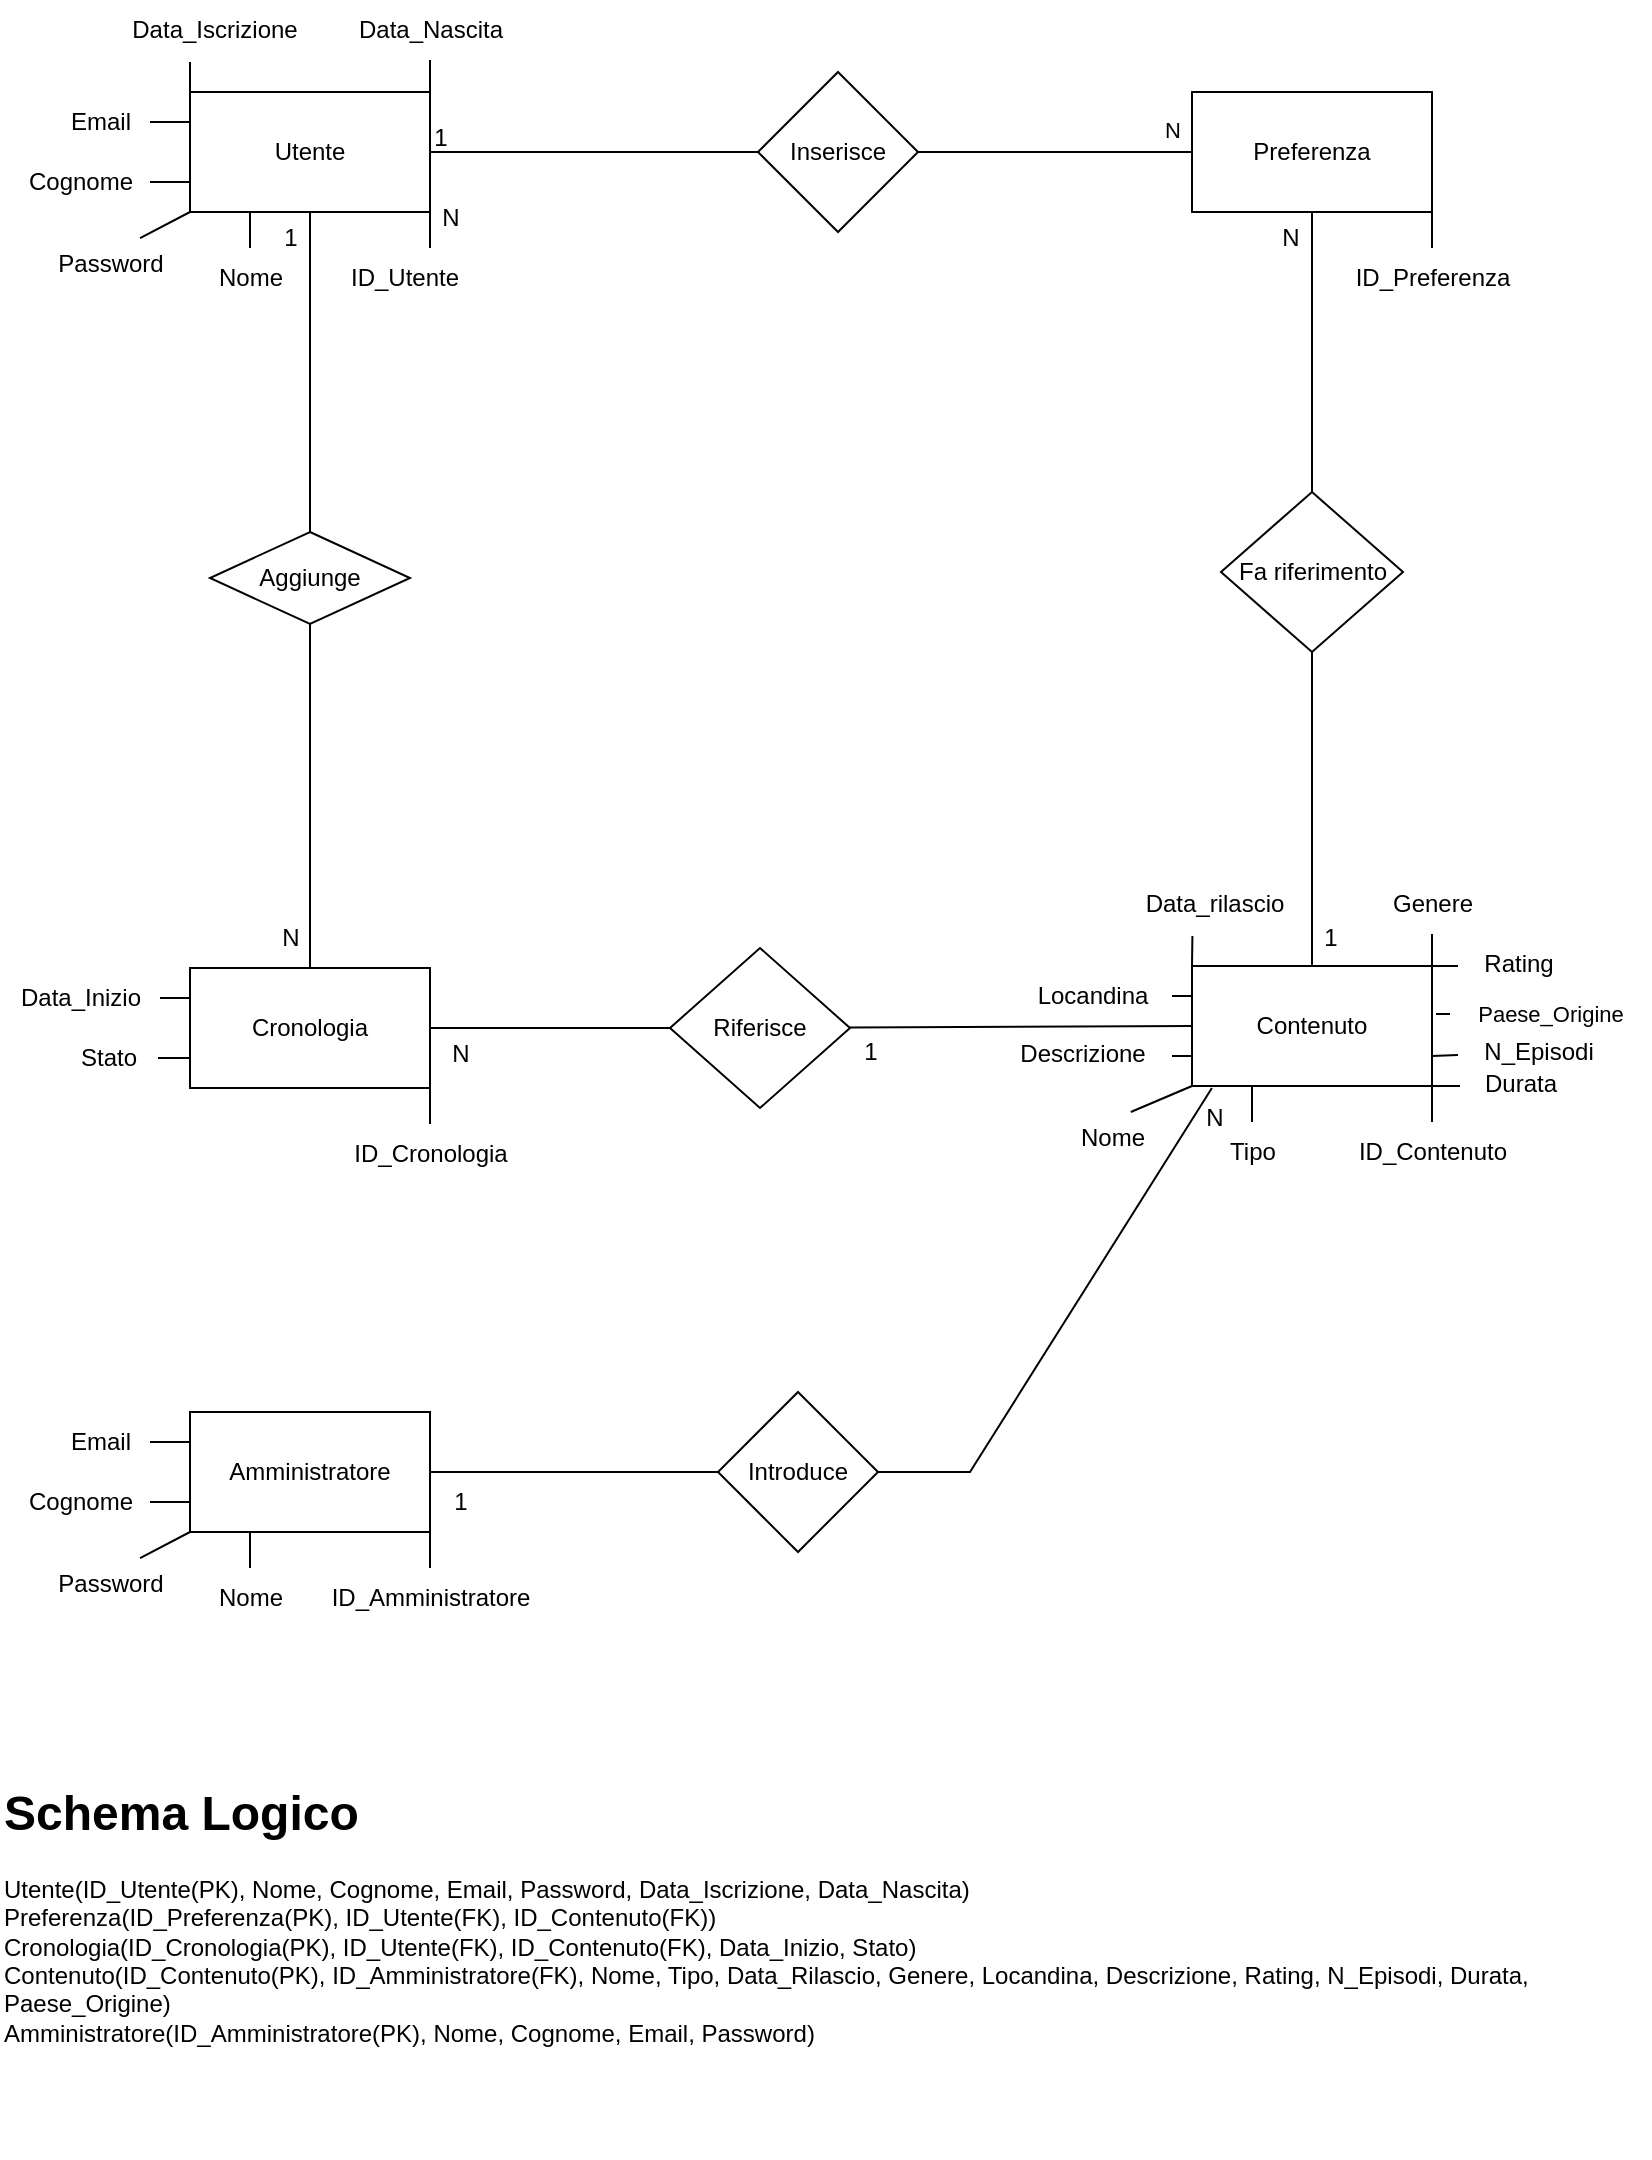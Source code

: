 <mxfile version="25.0.1">
  <diagram name="Pagina-1" id="YwjGSr0FWHyBBaABWbj7">
    <mxGraphModel dx="1050" dy="530" grid="1" gridSize="10" guides="1" tooltips="1" connect="1" arrows="1" fold="1" page="1" pageScale="1" pageWidth="827" pageHeight="1169" math="0" shadow="0">
      <root>
        <mxCell id="0" />
        <mxCell id="1" parent="0" />
        <mxCell id="e4waLGMk03CbxaB5QYb_-1" value="Utente" style="rounded=0;whiteSpace=wrap;html=1;" parent="1" vertex="1">
          <mxGeometry x="110" y="90" width="120" height="60" as="geometry" />
        </mxCell>
        <mxCell id="e4waLGMk03CbxaB5QYb_-2" value="" style="endArrow=none;html=1;rounded=0;exitX=1;exitY=1;exitDx=0;exitDy=0;" parent="1" source="e4waLGMk03CbxaB5QYb_-1" target="e4waLGMk03CbxaB5QYb_-3" edge="1">
          <mxGeometry width="50" height="50" relative="1" as="geometry">
            <mxPoint x="110" y="80" as="sourcePoint" />
            <mxPoint x="230" y="170" as="targetPoint" />
          </mxGeometry>
        </mxCell>
        <mxCell id="e4waLGMk03CbxaB5QYb_-3" value="ID_Utente&lt;span style=&quot;white-space: pre;&quot;&gt;&#x9;&lt;/span&gt;" style="text;html=1;align=center;verticalAlign=middle;resizable=0;points=[];autosize=1;strokeColor=none;fillColor=none;" parent="1" vertex="1">
          <mxGeometry x="180" y="168" width="100" height="30" as="geometry" />
        </mxCell>
        <mxCell id="e4waLGMk03CbxaB5QYb_-4" value="" style="endArrow=none;html=1;rounded=0;entryX=0.25;entryY=1;entryDx=0;entryDy=0;" parent="1" source="e4waLGMk03CbxaB5QYb_-6" target="e4waLGMk03CbxaB5QYb_-1" edge="1">
          <mxGeometry width="50" height="50" relative="1" as="geometry">
            <mxPoint x="140" y="170" as="sourcePoint" />
            <mxPoint x="170" y="190" as="targetPoint" />
          </mxGeometry>
        </mxCell>
        <mxCell id="e4waLGMk03CbxaB5QYb_-6" value="Nome" style="text;html=1;align=center;verticalAlign=middle;resizable=0;points=[];autosize=1;strokeColor=none;fillColor=none;" parent="1" vertex="1">
          <mxGeometry x="115" y="168" width="50" height="30" as="geometry" />
        </mxCell>
        <mxCell id="e4waLGMk03CbxaB5QYb_-7" value="" style="endArrow=none;html=1;rounded=0;entryX=0;entryY=0.75;entryDx=0;entryDy=0;" parent="1" source="e4waLGMk03CbxaB5QYb_-8" target="e4waLGMk03CbxaB5QYb_-1" edge="1">
          <mxGeometry width="50" height="50" relative="1" as="geometry">
            <mxPoint x="90" y="135" as="sourcePoint" />
            <mxPoint x="80" y="130" as="targetPoint" />
          </mxGeometry>
        </mxCell>
        <mxCell id="e4waLGMk03CbxaB5QYb_-8" value="Cognome" style="text;html=1;align=center;verticalAlign=middle;resizable=0;points=[];autosize=1;strokeColor=none;fillColor=none;" parent="1" vertex="1">
          <mxGeometry x="20" y="120" width="70" height="30" as="geometry" />
        </mxCell>
        <mxCell id="e4waLGMk03CbxaB5QYb_-9" value="" style="endArrow=none;html=1;rounded=0;entryX=0;entryY=0;entryDx=0;entryDy=0;exitX=0.38;exitY=1.033;exitDx=0;exitDy=0;exitPerimeter=0;" parent="1" source="e4waLGMk03CbxaB5QYb_-10" target="e4waLGMk03CbxaB5QYb_-1" edge="1">
          <mxGeometry width="50" height="50" relative="1" as="geometry">
            <mxPoint x="90" y="105" as="sourcePoint" />
            <mxPoint x="50" y="210" as="targetPoint" />
          </mxGeometry>
        </mxCell>
        <mxCell id="e4waLGMk03CbxaB5QYb_-10" value="Data_Iscrizione" style="text;html=1;align=center;verticalAlign=middle;resizable=0;points=[];autosize=1;strokeColor=none;fillColor=none;" parent="1" vertex="1">
          <mxGeometry x="72" y="44" width="100" height="30" as="geometry" />
        </mxCell>
        <mxCell id="e4waLGMk03CbxaB5QYb_-11" value="" style="endArrow=none;html=1;rounded=0;exitX=1;exitY=0;exitDx=0;exitDy=0;" parent="1" target="e4waLGMk03CbxaB5QYb_-12" edge="1">
          <mxGeometry width="50" height="50" relative="1" as="geometry">
            <mxPoint x="230" y="92" as="sourcePoint" />
            <mxPoint x="230" y="70" as="targetPoint" />
          </mxGeometry>
        </mxCell>
        <mxCell id="e4waLGMk03CbxaB5QYb_-12" value="Data_Nascita" style="text;html=1;align=center;verticalAlign=middle;resizable=0;points=[];autosize=1;strokeColor=none;fillColor=none;" parent="1" vertex="1">
          <mxGeometry x="185" y="44" width="90" height="30" as="geometry" />
        </mxCell>
        <mxCell id="e4waLGMk03CbxaB5QYb_-13" value="" style="endArrow=none;html=1;rounded=0;entryX=0;entryY=0.25;entryDx=0;entryDy=0;" parent="1" source="e4waLGMk03CbxaB5QYb_-14" target="e4waLGMk03CbxaB5QYb_-1" edge="1">
          <mxGeometry width="50" height="50" relative="1" as="geometry">
            <mxPoint x="90" y="105" as="sourcePoint" />
            <mxPoint x="90" y="160" as="targetPoint" />
          </mxGeometry>
        </mxCell>
        <mxCell id="e4waLGMk03CbxaB5QYb_-14" value="&lt;div&gt;Email&lt;/div&gt;" style="text;html=1;align=center;verticalAlign=middle;resizable=0;points=[];autosize=1;strokeColor=none;fillColor=none;" parent="1" vertex="1">
          <mxGeometry x="40" y="90" width="50" height="30" as="geometry" />
        </mxCell>
        <mxCell id="e4waLGMk03CbxaB5QYb_-15" value="" style="endArrow=none;html=1;rounded=0;entryX=0;entryY=1;entryDx=0;entryDy=0;exitX=0.688;exitY=0.067;exitDx=0;exitDy=0;exitPerimeter=0;" parent="1" source="e4waLGMk03CbxaB5QYb_-17" target="e4waLGMk03CbxaB5QYb_-1" edge="1">
          <mxGeometry width="50" height="50" relative="1" as="geometry">
            <mxPoint x="100" y="160" as="sourcePoint" />
            <mxPoint x="110" y="140" as="targetPoint" />
          </mxGeometry>
        </mxCell>
        <mxCell id="e4waLGMk03CbxaB5QYb_-17" value="Password" style="text;html=1;align=center;verticalAlign=middle;resizable=0;points=[];autosize=1;strokeColor=none;fillColor=none;" parent="1" vertex="1">
          <mxGeometry x="30" y="161" width="80" height="30" as="geometry" />
        </mxCell>
        <mxCell id="e4waLGMk03CbxaB5QYb_-18" value="Amministratore" style="rounded=0;whiteSpace=wrap;html=1;" parent="1" vertex="1">
          <mxGeometry x="110" y="750" width="120" height="60" as="geometry" />
        </mxCell>
        <mxCell id="e4waLGMk03CbxaB5QYb_-19" value="" style="endArrow=none;html=1;rounded=0;exitX=1;exitY=1;exitDx=0;exitDy=0;" parent="1" source="e4waLGMk03CbxaB5QYb_-18" target="e4waLGMk03CbxaB5QYb_-20" edge="1">
          <mxGeometry width="50" height="50" relative="1" as="geometry">
            <mxPoint x="110" y="740" as="sourcePoint" />
            <mxPoint x="230" y="830" as="targetPoint" />
          </mxGeometry>
        </mxCell>
        <mxCell id="e4waLGMk03CbxaB5QYb_-20" value="ID_Amministratore" style="text;html=1;align=center;verticalAlign=middle;resizable=0;points=[];autosize=1;strokeColor=none;fillColor=none;" parent="1" vertex="1">
          <mxGeometry x="170" y="828" width="120" height="30" as="geometry" />
        </mxCell>
        <mxCell id="e4waLGMk03CbxaB5QYb_-21" value="" style="endArrow=none;html=1;rounded=0;entryX=0.25;entryY=1;entryDx=0;entryDy=0;" parent="1" source="e4waLGMk03CbxaB5QYb_-22" target="e4waLGMk03CbxaB5QYb_-18" edge="1">
          <mxGeometry width="50" height="50" relative="1" as="geometry">
            <mxPoint x="140" y="830" as="sourcePoint" />
            <mxPoint x="170" y="850" as="targetPoint" />
          </mxGeometry>
        </mxCell>
        <mxCell id="e4waLGMk03CbxaB5QYb_-22" value="Nome" style="text;html=1;align=center;verticalAlign=middle;resizable=0;points=[];autosize=1;strokeColor=none;fillColor=none;" parent="1" vertex="1">
          <mxGeometry x="115" y="828" width="50" height="30" as="geometry" />
        </mxCell>
        <mxCell id="e4waLGMk03CbxaB5QYb_-23" value="" style="endArrow=none;html=1;rounded=0;entryX=0;entryY=0.75;entryDx=0;entryDy=0;" parent="1" source="e4waLGMk03CbxaB5QYb_-24" target="e4waLGMk03CbxaB5QYb_-18" edge="1">
          <mxGeometry width="50" height="50" relative="1" as="geometry">
            <mxPoint x="90" y="795" as="sourcePoint" />
            <mxPoint x="80" y="790" as="targetPoint" />
          </mxGeometry>
        </mxCell>
        <mxCell id="e4waLGMk03CbxaB5QYb_-24" value="Cognome" style="text;html=1;align=center;verticalAlign=middle;resizable=0;points=[];autosize=1;strokeColor=none;fillColor=none;" parent="1" vertex="1">
          <mxGeometry x="20" y="780" width="70" height="30" as="geometry" />
        </mxCell>
        <mxCell id="e4waLGMk03CbxaB5QYb_-29" value="" style="endArrow=none;html=1;rounded=0;entryX=0;entryY=0.25;entryDx=0;entryDy=0;" parent="1" source="e4waLGMk03CbxaB5QYb_-30" target="e4waLGMk03CbxaB5QYb_-18" edge="1">
          <mxGeometry width="50" height="50" relative="1" as="geometry">
            <mxPoint x="90" y="765" as="sourcePoint" />
            <mxPoint x="90" y="820" as="targetPoint" />
          </mxGeometry>
        </mxCell>
        <mxCell id="e4waLGMk03CbxaB5QYb_-30" value="&lt;div&gt;Email&lt;/div&gt;" style="text;html=1;align=center;verticalAlign=middle;resizable=0;points=[];autosize=1;strokeColor=none;fillColor=none;" parent="1" vertex="1">
          <mxGeometry x="40" y="750" width="50" height="30" as="geometry" />
        </mxCell>
        <mxCell id="e4waLGMk03CbxaB5QYb_-31" value="" style="endArrow=none;html=1;rounded=0;entryX=0;entryY=1;entryDx=0;entryDy=0;exitX=0.688;exitY=0.067;exitDx=0;exitDy=0;exitPerimeter=0;" parent="1" source="e4waLGMk03CbxaB5QYb_-32" target="e4waLGMk03CbxaB5QYb_-18" edge="1">
          <mxGeometry width="50" height="50" relative="1" as="geometry">
            <mxPoint x="100" y="820" as="sourcePoint" />
            <mxPoint x="110" y="800" as="targetPoint" />
          </mxGeometry>
        </mxCell>
        <mxCell id="e4waLGMk03CbxaB5QYb_-32" value="Password" style="text;html=1;align=center;verticalAlign=middle;resizable=0;points=[];autosize=1;strokeColor=none;fillColor=none;" parent="1" vertex="1">
          <mxGeometry x="30" y="821" width="80" height="30" as="geometry" />
        </mxCell>
        <mxCell id="e4waLGMk03CbxaB5QYb_-33" value="Contenuto" style="rounded=0;whiteSpace=wrap;html=1;" parent="1" vertex="1">
          <mxGeometry x="611" y="527" width="120" height="60" as="geometry" />
        </mxCell>
        <mxCell id="e4waLGMk03CbxaB5QYb_-34" value="" style="endArrow=none;html=1;rounded=0;exitX=1;exitY=1;exitDx=0;exitDy=0;" parent="1" source="e4waLGMk03CbxaB5QYb_-33" target="e4waLGMk03CbxaB5QYb_-35" edge="1">
          <mxGeometry width="50" height="50" relative="1" as="geometry">
            <mxPoint x="611" y="517" as="sourcePoint" />
            <mxPoint x="731" y="607" as="targetPoint" />
          </mxGeometry>
        </mxCell>
        <mxCell id="e4waLGMk03CbxaB5QYb_-35" value="ID_Contenuto" style="text;html=1;align=center;verticalAlign=middle;resizable=0;points=[];autosize=1;strokeColor=none;fillColor=none;" parent="1" vertex="1">
          <mxGeometry x="686" y="605" width="90" height="30" as="geometry" />
        </mxCell>
        <mxCell id="e4waLGMk03CbxaB5QYb_-36" value="" style="endArrow=none;html=1;rounded=0;entryX=0.25;entryY=1;entryDx=0;entryDy=0;" parent="1" source="e4waLGMk03CbxaB5QYb_-37" target="e4waLGMk03CbxaB5QYb_-33" edge="1">
          <mxGeometry width="50" height="50" relative="1" as="geometry">
            <mxPoint x="641" y="607" as="sourcePoint" />
            <mxPoint x="671" y="627" as="targetPoint" />
          </mxGeometry>
        </mxCell>
        <mxCell id="e4waLGMk03CbxaB5QYb_-37" value="Tipo" style="text;html=1;align=center;verticalAlign=middle;resizable=0;points=[];autosize=1;strokeColor=none;fillColor=none;" parent="1" vertex="1">
          <mxGeometry x="616" y="605" width="50" height="30" as="geometry" />
        </mxCell>
        <mxCell id="e4waLGMk03CbxaB5QYb_-39" value="Descrizione" style="text;html=1;align=center;verticalAlign=middle;resizable=0;points=[];autosize=1;strokeColor=none;fillColor=none;" parent="1" vertex="1">
          <mxGeometry x="511" y="556" width="90" height="30" as="geometry" />
        </mxCell>
        <mxCell id="e4waLGMk03CbxaB5QYb_-40" value="" style="endArrow=none;html=1;rounded=0;entryX=0;entryY=0;entryDx=0;entryDy=0;exitX=0.38;exitY=1.033;exitDx=0;exitDy=0;exitPerimeter=0;" parent="1" source="e4waLGMk03CbxaB5QYb_-41" target="e4waLGMk03CbxaB5QYb_-33" edge="1">
          <mxGeometry width="50" height="50" relative="1" as="geometry">
            <mxPoint x="591" y="542" as="sourcePoint" />
            <mxPoint x="551" y="647" as="targetPoint" />
          </mxGeometry>
        </mxCell>
        <mxCell id="e4waLGMk03CbxaB5QYb_-41" value="Data_rilascio" style="text;html=1;align=center;verticalAlign=middle;resizable=0;points=[];autosize=1;strokeColor=none;fillColor=none;" parent="1" vertex="1">
          <mxGeometry x="577" y="481" width="90" height="30" as="geometry" />
        </mxCell>
        <mxCell id="e4waLGMk03CbxaB5QYb_-42" value="" style="endArrow=none;html=1;rounded=0;exitX=1;exitY=0;exitDx=0;exitDy=0;" parent="1" target="e4waLGMk03CbxaB5QYb_-43" edge="1">
          <mxGeometry width="50" height="50" relative="1" as="geometry">
            <mxPoint x="731" y="529" as="sourcePoint" />
            <mxPoint x="731" y="507" as="targetPoint" />
          </mxGeometry>
        </mxCell>
        <mxCell id="e4waLGMk03CbxaB5QYb_-43" value="Genere" style="text;html=1;align=center;verticalAlign=middle;resizable=0;points=[];autosize=1;strokeColor=none;fillColor=none;" parent="1" vertex="1">
          <mxGeometry x="701" y="481" width="60" height="30" as="geometry" />
        </mxCell>
        <mxCell id="e4waLGMk03CbxaB5QYb_-44" value="" style="endArrow=none;html=1;rounded=0;entryX=0;entryY=0.25;entryDx=0;entryDy=0;" parent="1" source="e4waLGMk03CbxaB5QYb_-45" target="e4waLGMk03CbxaB5QYb_-33" edge="1">
          <mxGeometry width="50" height="50" relative="1" as="geometry">
            <mxPoint x="591" y="542" as="sourcePoint" />
            <mxPoint x="591" y="597" as="targetPoint" />
          </mxGeometry>
        </mxCell>
        <mxCell id="e4waLGMk03CbxaB5QYb_-45" value="Locandina" style="text;html=1;align=center;verticalAlign=middle;resizable=0;points=[];autosize=1;strokeColor=none;fillColor=none;" parent="1" vertex="1">
          <mxGeometry x="521" y="527" width="80" height="30" as="geometry" />
        </mxCell>
        <mxCell id="e4waLGMk03CbxaB5QYb_-46" value="" style="endArrow=none;html=1;rounded=0;entryX=0;entryY=1;entryDx=0;entryDy=0;exitX=0.688;exitY=0.067;exitDx=0;exitDy=0;exitPerimeter=0;" parent="1" source="e4waLGMk03CbxaB5QYb_-47" target="e4waLGMk03CbxaB5QYb_-33" edge="1">
          <mxGeometry width="50" height="50" relative="1" as="geometry">
            <mxPoint x="601" y="597" as="sourcePoint" />
            <mxPoint x="611" y="577" as="targetPoint" />
          </mxGeometry>
        </mxCell>
        <mxCell id="e4waLGMk03CbxaB5QYb_-47" value="Nome" style="text;html=1;align=center;verticalAlign=middle;resizable=0;points=[];autosize=1;strokeColor=none;fillColor=none;" parent="1" vertex="1">
          <mxGeometry x="546" y="598" width="50" height="30" as="geometry" />
        </mxCell>
        <mxCell id="e4waLGMk03CbxaB5QYb_-48" value="" style="endArrow=none;html=1;rounded=0;entryX=0;entryY=0.533;entryDx=0;entryDy=0;entryPerimeter=0;exitX=1;exitY=0;exitDx=0;exitDy=0;" parent="1" source="e4waLGMk03CbxaB5QYb_-33" target="e4waLGMk03CbxaB5QYb_-50" edge="1">
          <mxGeometry width="50" height="50" relative="1" as="geometry">
            <mxPoint x="731" y="542" as="sourcePoint" />
            <mxPoint x="751" y="541" as="targetPoint" />
          </mxGeometry>
        </mxCell>
        <mxCell id="e4waLGMk03CbxaB5QYb_-50" value="Rating" style="text;html=1;align=center;verticalAlign=middle;resizable=0;points=[];autosize=1;strokeColor=none;fillColor=none;" parent="1" vertex="1">
          <mxGeometry x="744" y="511" width="60" height="30" as="geometry" />
        </mxCell>
        <mxCell id="e4waLGMk03CbxaB5QYb_-52" value="" style="endArrow=none;html=1;rounded=0;entryX=0;entryY=0.533;entryDx=0;entryDy=0;entryPerimeter=0;" parent="1" target="e4waLGMk03CbxaB5QYb_-53" edge="1">
          <mxGeometry width="50" height="50" relative="1" as="geometry">
            <mxPoint x="731" y="587" as="sourcePoint" />
            <mxPoint x="751" y="598" as="targetPoint" />
          </mxGeometry>
        </mxCell>
        <mxCell id="e4waLGMk03CbxaB5QYb_-53" value="Durata" style="text;html=1;align=center;verticalAlign=middle;resizable=0;points=[];autosize=1;strokeColor=none;fillColor=none;" parent="1" vertex="1">
          <mxGeometry x="745" y="571" width="60" height="30" as="geometry" />
        </mxCell>
        <mxCell id="e4waLGMk03CbxaB5QYb_-60" value="" style="endArrow=none;html=1;rounded=0;entryX=1;entryY=0.75;entryDx=0;entryDy=0;" parent="1" source="e4waLGMk03CbxaB5QYb_-61" target="e4waLGMk03CbxaB5QYb_-33" edge="1">
          <mxGeometry width="50" height="50" relative="1" as="geometry">
            <mxPoint x="595" y="572" as="sourcePoint" />
            <mxPoint x="735" y="572" as="targetPoint" />
          </mxGeometry>
        </mxCell>
        <mxCell id="e4waLGMk03CbxaB5QYb_-61" value="N_Episodi" style="text;html=1;align=center;verticalAlign=middle;resizable=0;points=[];autosize=1;strokeColor=none;fillColor=none;" parent="1" vertex="1">
          <mxGeometry x="744" y="555" width="80" height="30" as="geometry" />
        </mxCell>
        <mxCell id="e4waLGMk03CbxaB5QYb_-62" value="" style="endArrow=none;html=1;rounded=0;entryX=1.017;entryY=0.4;entryDx=0;entryDy=0;entryPerimeter=0;" parent="1" source="e4waLGMk03CbxaB5QYb_-63" target="e4waLGMk03CbxaB5QYb_-33" edge="1">
          <mxGeometry width="50" height="50" relative="1" as="geometry">
            <mxPoint x="595" y="542" as="sourcePoint" />
            <mxPoint x="735" y="542" as="targetPoint" />
          </mxGeometry>
        </mxCell>
        <mxCell id="e4waLGMk03CbxaB5QYb_-63" value="&lt;font style=&quot;font-size: 11px;&quot;&gt;Paese_Origine&lt;/font&gt;" style="text;html=1;align=center;verticalAlign=middle;resizable=0;points=[];autosize=1;strokeColor=none;fillColor=none;" parent="1" vertex="1">
          <mxGeometry x="740" y="536" width="100" height="30" as="geometry" />
        </mxCell>
        <mxCell id="e4waLGMk03CbxaB5QYb_-66" value="Cronologia" style="rounded=0;whiteSpace=wrap;html=1;" parent="1" vertex="1">
          <mxGeometry x="110" y="528" width="120" height="60" as="geometry" />
        </mxCell>
        <mxCell id="e4waLGMk03CbxaB5QYb_-67" value="" style="endArrow=none;html=1;rounded=0;exitX=1;exitY=1;exitDx=0;exitDy=0;" parent="1" source="e4waLGMk03CbxaB5QYb_-66" target="e4waLGMk03CbxaB5QYb_-68" edge="1">
          <mxGeometry width="50" height="50" relative="1" as="geometry">
            <mxPoint x="110" y="518" as="sourcePoint" />
            <mxPoint x="230" y="608" as="targetPoint" />
          </mxGeometry>
        </mxCell>
        <mxCell id="e4waLGMk03CbxaB5QYb_-68" value="ID_Cronologia" style="text;html=1;align=center;verticalAlign=middle;resizable=0;points=[];autosize=1;strokeColor=none;fillColor=none;" parent="1" vertex="1">
          <mxGeometry x="180" y="606" width="100" height="30" as="geometry" />
        </mxCell>
        <mxCell id="e4waLGMk03CbxaB5QYb_-69" value="" style="endArrow=none;html=1;rounded=0;entryX=0;entryY=0.75;entryDx=0;entryDy=0;" parent="1" source="e4waLGMk03CbxaB5QYb_-70" target="e4waLGMk03CbxaB5QYb_-66" edge="1">
          <mxGeometry width="50" height="50" relative="1" as="geometry">
            <mxPoint x="90" y="573" as="sourcePoint" />
            <mxPoint x="80" y="568" as="targetPoint" />
          </mxGeometry>
        </mxCell>
        <mxCell id="e4waLGMk03CbxaB5QYb_-70" value="Stato" style="text;html=1;align=center;verticalAlign=middle;resizable=0;points=[];autosize=1;strokeColor=none;fillColor=none;" parent="1" vertex="1">
          <mxGeometry x="44" y="558" width="50" height="30" as="geometry" />
        </mxCell>
        <mxCell id="e4waLGMk03CbxaB5QYb_-71" value="" style="endArrow=none;html=1;rounded=0;entryX=0;entryY=0.25;entryDx=0;entryDy=0;" parent="1" source="e4waLGMk03CbxaB5QYb_-72" target="e4waLGMk03CbxaB5QYb_-66" edge="1">
          <mxGeometry width="50" height="50" relative="1" as="geometry">
            <mxPoint x="90" y="543" as="sourcePoint" />
            <mxPoint x="90" y="598" as="targetPoint" />
          </mxGeometry>
        </mxCell>
        <mxCell id="e4waLGMk03CbxaB5QYb_-72" value="Data_Inizio" style="text;html=1;align=center;verticalAlign=middle;resizable=0;points=[];autosize=1;strokeColor=none;fillColor=none;" parent="1" vertex="1">
          <mxGeometry x="15" y="528" width="80" height="30" as="geometry" />
        </mxCell>
        <mxCell id="e4waLGMk03CbxaB5QYb_-73" value="Preferenza" style="rounded=0;whiteSpace=wrap;html=1;" parent="1" vertex="1">
          <mxGeometry x="611" y="90" width="120" height="60" as="geometry" />
        </mxCell>
        <mxCell id="e4waLGMk03CbxaB5QYb_-74" value="" style="endArrow=none;html=1;rounded=0;exitX=1;exitY=1;exitDx=0;exitDy=0;" parent="1" source="e4waLGMk03CbxaB5QYb_-73" target="e4waLGMk03CbxaB5QYb_-75" edge="1">
          <mxGeometry width="50" height="50" relative="1" as="geometry">
            <mxPoint x="611" y="80" as="sourcePoint" />
            <mxPoint x="731" y="170" as="targetPoint" />
          </mxGeometry>
        </mxCell>
        <mxCell id="e4waLGMk03CbxaB5QYb_-75" value="ID_Preferenza" style="text;html=1;align=center;verticalAlign=middle;resizable=0;points=[];autosize=1;strokeColor=none;fillColor=none;" parent="1" vertex="1">
          <mxGeometry x="681" y="168" width="100" height="30" as="geometry" />
        </mxCell>
        <mxCell id="e4waLGMk03CbxaB5QYb_-85" value="Aggiunge" style="rhombus;whiteSpace=wrap;html=1;" parent="1" vertex="1">
          <mxGeometry x="120" y="310" width="100" height="46" as="geometry" />
        </mxCell>
        <mxCell id="e4waLGMk03CbxaB5QYb_-86" value="" style="endArrow=none;html=1;rounded=0;exitX=0.5;exitY=0;exitDx=0;exitDy=0;entryX=0.5;entryY=1;entryDx=0;entryDy=0;" parent="1" source="e4waLGMk03CbxaB5QYb_-85" target="e4waLGMk03CbxaB5QYb_-1" edge="1">
          <mxGeometry width="50" height="50" relative="1" as="geometry">
            <mxPoint x="260" y="270" as="sourcePoint" />
            <mxPoint x="310" y="220" as="targetPoint" />
          </mxGeometry>
        </mxCell>
        <mxCell id="e4waLGMk03CbxaB5QYb_-87" value="" style="endArrow=none;html=1;rounded=0;entryX=0.5;entryY=1;entryDx=0;entryDy=0;exitX=0.5;exitY=0;exitDx=0;exitDy=0;" parent="1" source="e4waLGMk03CbxaB5QYb_-66" target="e4waLGMk03CbxaB5QYb_-85" edge="1">
          <mxGeometry width="50" height="50" relative="1" as="geometry">
            <mxPoint x="260" y="360" as="sourcePoint" />
            <mxPoint x="200" y="300" as="targetPoint" />
          </mxGeometry>
        </mxCell>
        <mxCell id="e4waLGMk03CbxaB5QYb_-88" value="" style="endArrow=none;html=1;rounded=0;entryX=0;entryY=0.5;entryDx=0;entryDy=0;" parent="1" source="e4waLGMk03CbxaB5QYb_-89" target="e4waLGMk03CbxaB5QYb_-33" edge="1">
          <mxGeometry width="50" height="50" relative="1" as="geometry">
            <mxPoint x="510" y="557" as="sourcePoint" />
            <mxPoint x="477" y="601" as="targetPoint" />
          </mxGeometry>
        </mxCell>
        <mxCell id="e4waLGMk03CbxaB5QYb_-89" value="Riferisce" style="rhombus;whiteSpace=wrap;html=1;" parent="1" vertex="1">
          <mxGeometry x="350" y="518" width="90" height="80" as="geometry" />
        </mxCell>
        <mxCell id="e4waLGMk03CbxaB5QYb_-90" value="" style="endArrow=none;html=1;rounded=0;exitX=1;exitY=0.5;exitDx=0;exitDy=0;entryX=0;entryY=0.5;entryDx=0;entryDy=0;" parent="1" source="e4waLGMk03CbxaB5QYb_-66" target="e4waLGMk03CbxaB5QYb_-89" edge="1">
          <mxGeometry width="50" height="50" relative="1" as="geometry">
            <mxPoint x="290" y="681" as="sourcePoint" />
            <mxPoint x="340" y="631" as="targetPoint" />
          </mxGeometry>
        </mxCell>
        <mxCell id="e4waLGMk03CbxaB5QYb_-91" value="" style="endArrow=none;html=1;rounded=0;entryX=0;entryY=0.75;entryDx=0;entryDy=0;exitX=1;exitY=0.533;exitDx=0;exitDy=0;exitPerimeter=0;" parent="1" source="e4waLGMk03CbxaB5QYb_-39" target="e4waLGMk03CbxaB5QYb_-33" edge="1">
          <mxGeometry width="50" height="50" relative="1" as="geometry">
            <mxPoint x="370" y="741" as="sourcePoint" />
            <mxPoint x="420" y="691" as="targetPoint" />
          </mxGeometry>
        </mxCell>
        <mxCell id="e4waLGMk03CbxaB5QYb_-92" value="" style="endArrow=none;html=1;rounded=0;exitX=1;exitY=0.5;exitDx=0;exitDy=0;entryX=0;entryY=0.5;entryDx=0;entryDy=0;" parent="1" source="e4waLGMk03CbxaB5QYb_-1" target="e4waLGMk03CbxaB5QYb_-93" edge="1">
          <mxGeometry width="50" height="50" relative="1" as="geometry">
            <mxPoint x="280" y="210" as="sourcePoint" />
            <mxPoint x="390" y="120" as="targetPoint" />
          </mxGeometry>
        </mxCell>
        <mxCell id="e4waLGMk03CbxaB5QYb_-93" value="Inserisce" style="rhombus;whiteSpace=wrap;html=1;" parent="1" vertex="1">
          <mxGeometry x="394" y="80" width="80" height="80" as="geometry" />
        </mxCell>
        <mxCell id="e4waLGMk03CbxaB5QYb_-94" value="" style="endArrow=none;html=1;rounded=0;exitX=1;exitY=0.5;exitDx=0;exitDy=0;entryX=0;entryY=0.5;entryDx=0;entryDy=0;" parent="1" source="e4waLGMk03CbxaB5QYb_-93" target="e4waLGMk03CbxaB5QYb_-73" edge="1">
          <mxGeometry width="50" height="50" relative="1" as="geometry">
            <mxPoint x="420" y="290" as="sourcePoint" />
            <mxPoint x="470" y="240" as="targetPoint" />
          </mxGeometry>
        </mxCell>
        <mxCell id="e4waLGMk03CbxaB5QYb_-115" value="N" style="edgeLabel;html=1;align=center;verticalAlign=middle;resizable=0;points=[];" parent="e4waLGMk03CbxaB5QYb_-94" vertex="1" connectable="0">
          <mxGeometry x="0.708" y="3" relative="1" as="geometry">
            <mxPoint x="10" y="-8" as="offset" />
          </mxGeometry>
        </mxCell>
        <mxCell id="e4waLGMk03CbxaB5QYb_-103" value="" style="endArrow=none;html=1;rounded=0;exitX=1;exitY=0.5;exitDx=0;exitDy=0;" parent="1" source="e4waLGMk03CbxaB5QYb_-18" target="e4waLGMk03CbxaB5QYb_-104" edge="1">
          <mxGeometry width="50" height="50" relative="1" as="geometry">
            <mxPoint x="330" y="790" as="sourcePoint" />
            <mxPoint x="370" y="780" as="targetPoint" />
          </mxGeometry>
        </mxCell>
        <mxCell id="e4waLGMk03CbxaB5QYb_-104" value="Introduce" style="rhombus;whiteSpace=wrap;html=1;" parent="1" vertex="1">
          <mxGeometry x="374" y="740" width="80" height="80" as="geometry" />
        </mxCell>
        <mxCell id="e4waLGMk03CbxaB5QYb_-105" value="" style="endArrow=none;html=1;rounded=0;exitX=1;exitY=0.5;exitDx=0;exitDy=0;entryX=0.083;entryY=1.017;entryDx=0;entryDy=0;entryPerimeter=0;" parent="1" source="e4waLGMk03CbxaB5QYb_-104" target="e4waLGMk03CbxaB5QYb_-33" edge="1">
          <mxGeometry width="50" height="50" relative="1" as="geometry">
            <mxPoint x="480" y="850" as="sourcePoint" />
            <mxPoint x="530" y="800" as="targetPoint" />
            <Array as="points">
              <mxPoint x="500" y="780" />
            </Array>
          </mxGeometry>
        </mxCell>
        <mxCell id="e4waLGMk03CbxaB5QYb_-106" value="1" style="text;html=1;align=center;verticalAlign=middle;resizable=0;points=[];autosize=1;strokeColor=none;fillColor=none;" parent="1" vertex="1">
          <mxGeometry x="145" y="148" width="30" height="30" as="geometry" />
        </mxCell>
        <mxCell id="e4waLGMk03CbxaB5QYb_-107" value="N" style="text;html=1;align=center;verticalAlign=middle;resizable=0;points=[];autosize=1;strokeColor=none;fillColor=none;" parent="1" vertex="1">
          <mxGeometry x="145" y="498" width="30" height="30" as="geometry" />
        </mxCell>
        <mxCell id="e4waLGMk03CbxaB5QYb_-108" value="1" style="text;html=1;align=center;verticalAlign=middle;resizable=0;points=[];autosize=1;strokeColor=none;fillColor=none;" parent="1" vertex="1">
          <mxGeometry x="435" y="555" width="30" height="30" as="geometry" />
        </mxCell>
        <mxCell id="e4waLGMk03CbxaB5QYb_-109" value="N" style="text;html=1;align=center;verticalAlign=middle;resizable=0;points=[];autosize=1;strokeColor=none;fillColor=none;" parent="1" vertex="1">
          <mxGeometry x="230" y="556" width="30" height="30" as="geometry" />
        </mxCell>
        <mxCell id="e4waLGMk03CbxaB5QYb_-110" value="N" style="text;html=1;align=center;verticalAlign=middle;resizable=0;points=[];autosize=1;strokeColor=none;fillColor=none;" parent="1" vertex="1">
          <mxGeometry x="607" y="588" width="30" height="30" as="geometry" />
        </mxCell>
        <mxCell id="e4waLGMk03CbxaB5QYb_-111" value="1" style="text;html=1;align=center;verticalAlign=middle;resizable=0;points=[];autosize=1;strokeColor=none;fillColor=none;" parent="1" vertex="1">
          <mxGeometry x="230" y="780" width="30" height="30" as="geometry" />
        </mxCell>
        <mxCell id="e4waLGMk03CbxaB5QYb_-112" value="" style="endArrow=none;html=1;rounded=0;entryX=0.5;entryY=1;entryDx=0;entryDy=0;" parent="1" source="e4waLGMk03CbxaB5QYb_-113" target="e4waLGMk03CbxaB5QYb_-73" edge="1">
          <mxGeometry width="50" height="50" relative="1" as="geometry">
            <mxPoint x="670" y="270" as="sourcePoint" />
            <mxPoint x="690" y="370" as="targetPoint" />
          </mxGeometry>
        </mxCell>
        <mxCell id="e4waLGMk03CbxaB5QYb_-113" value="Fa riferimento" style="rhombus;whiteSpace=wrap;html=1;" parent="1" vertex="1">
          <mxGeometry x="625.5" y="290" width="91" height="80" as="geometry" />
        </mxCell>
        <mxCell id="e4waLGMk03CbxaB5QYb_-114" value="" style="endArrow=none;html=1;rounded=0;entryX=0.5;entryY=1;entryDx=0;entryDy=0;exitX=0.5;exitY=0;exitDx=0;exitDy=0;" parent="1" source="e4waLGMk03CbxaB5QYb_-33" target="e4waLGMk03CbxaB5QYb_-113" edge="1">
          <mxGeometry width="50" height="50" relative="1" as="geometry">
            <mxPoint x="630" y="460" as="sourcePoint" />
            <mxPoint x="680" y="410" as="targetPoint" />
          </mxGeometry>
        </mxCell>
        <mxCell id="e4waLGMk03CbxaB5QYb_-116" value="1" style="text;html=1;align=center;verticalAlign=middle;resizable=0;points=[];autosize=1;strokeColor=none;fillColor=none;" parent="1" vertex="1">
          <mxGeometry x="220" y="98" width="30" height="30" as="geometry" />
        </mxCell>
        <mxCell id="e4waLGMk03CbxaB5QYb_-117" value="1" style="text;html=1;align=center;verticalAlign=middle;resizable=0;points=[];autosize=1;strokeColor=none;fillColor=none;" parent="1" vertex="1">
          <mxGeometry x="665" y="498" width="30" height="30" as="geometry" />
        </mxCell>
        <mxCell id="e4waLGMk03CbxaB5QYb_-118" value="N" style="text;html=1;align=center;verticalAlign=middle;resizable=0;points=[];autosize=1;strokeColor=none;fillColor=none;" parent="1" vertex="1">
          <mxGeometry x="645" y="148" width="30" height="30" as="geometry" />
        </mxCell>
        <mxCell id="e4waLGMk03CbxaB5QYb_-120" value="N" style="text;html=1;align=center;verticalAlign=middle;resizable=0;points=[];autosize=1;strokeColor=none;fillColor=none;" parent="1" vertex="1">
          <mxGeometry x="225" y="138" width="30" height="30" as="geometry" />
        </mxCell>
        <mxCell id="bLnEazIqRnS4ujHUDaee-2" value="&lt;h1 style=&quot;margin-top: 0px;&quot;&gt;Schema Logico&lt;br&gt;&lt;/h1&gt;&lt;p&gt;Utente(ID_Utente(PK), Nome, Cognome, Email, Password, Data_Iscrizione, Data_Nascita)&lt;br&gt;Preferenza(ID_Preferenza(PK), ID_Utente(FK), ID_Contenuto(FK))&lt;br&gt;Cronologia(ID_Cronologia(PK), ID_Utente(FK), ID_Contenuto(FK), Data_Inizio, Stato)&lt;br&gt;Contenuto(ID_Contenuto(PK), ID_Amministratore(FK), Nome, Tipo, Data_Rilascio, Genere, Locandina, Descrizione, Rating, N_Episodi, Durata, Paese_Origine)&lt;br&gt;Amministratore(ID_Amministratore(PK), Nome, Cognome, Email, Password)&lt;br&gt;&lt;br&gt;&lt;/p&gt;" style="text;html=1;whiteSpace=wrap;overflow=hidden;rounded=0;" parent="1" vertex="1">
          <mxGeometry x="15" y="930" width="804" height="190" as="geometry" />
        </mxCell>
      </root>
    </mxGraphModel>
  </diagram>
</mxfile>
